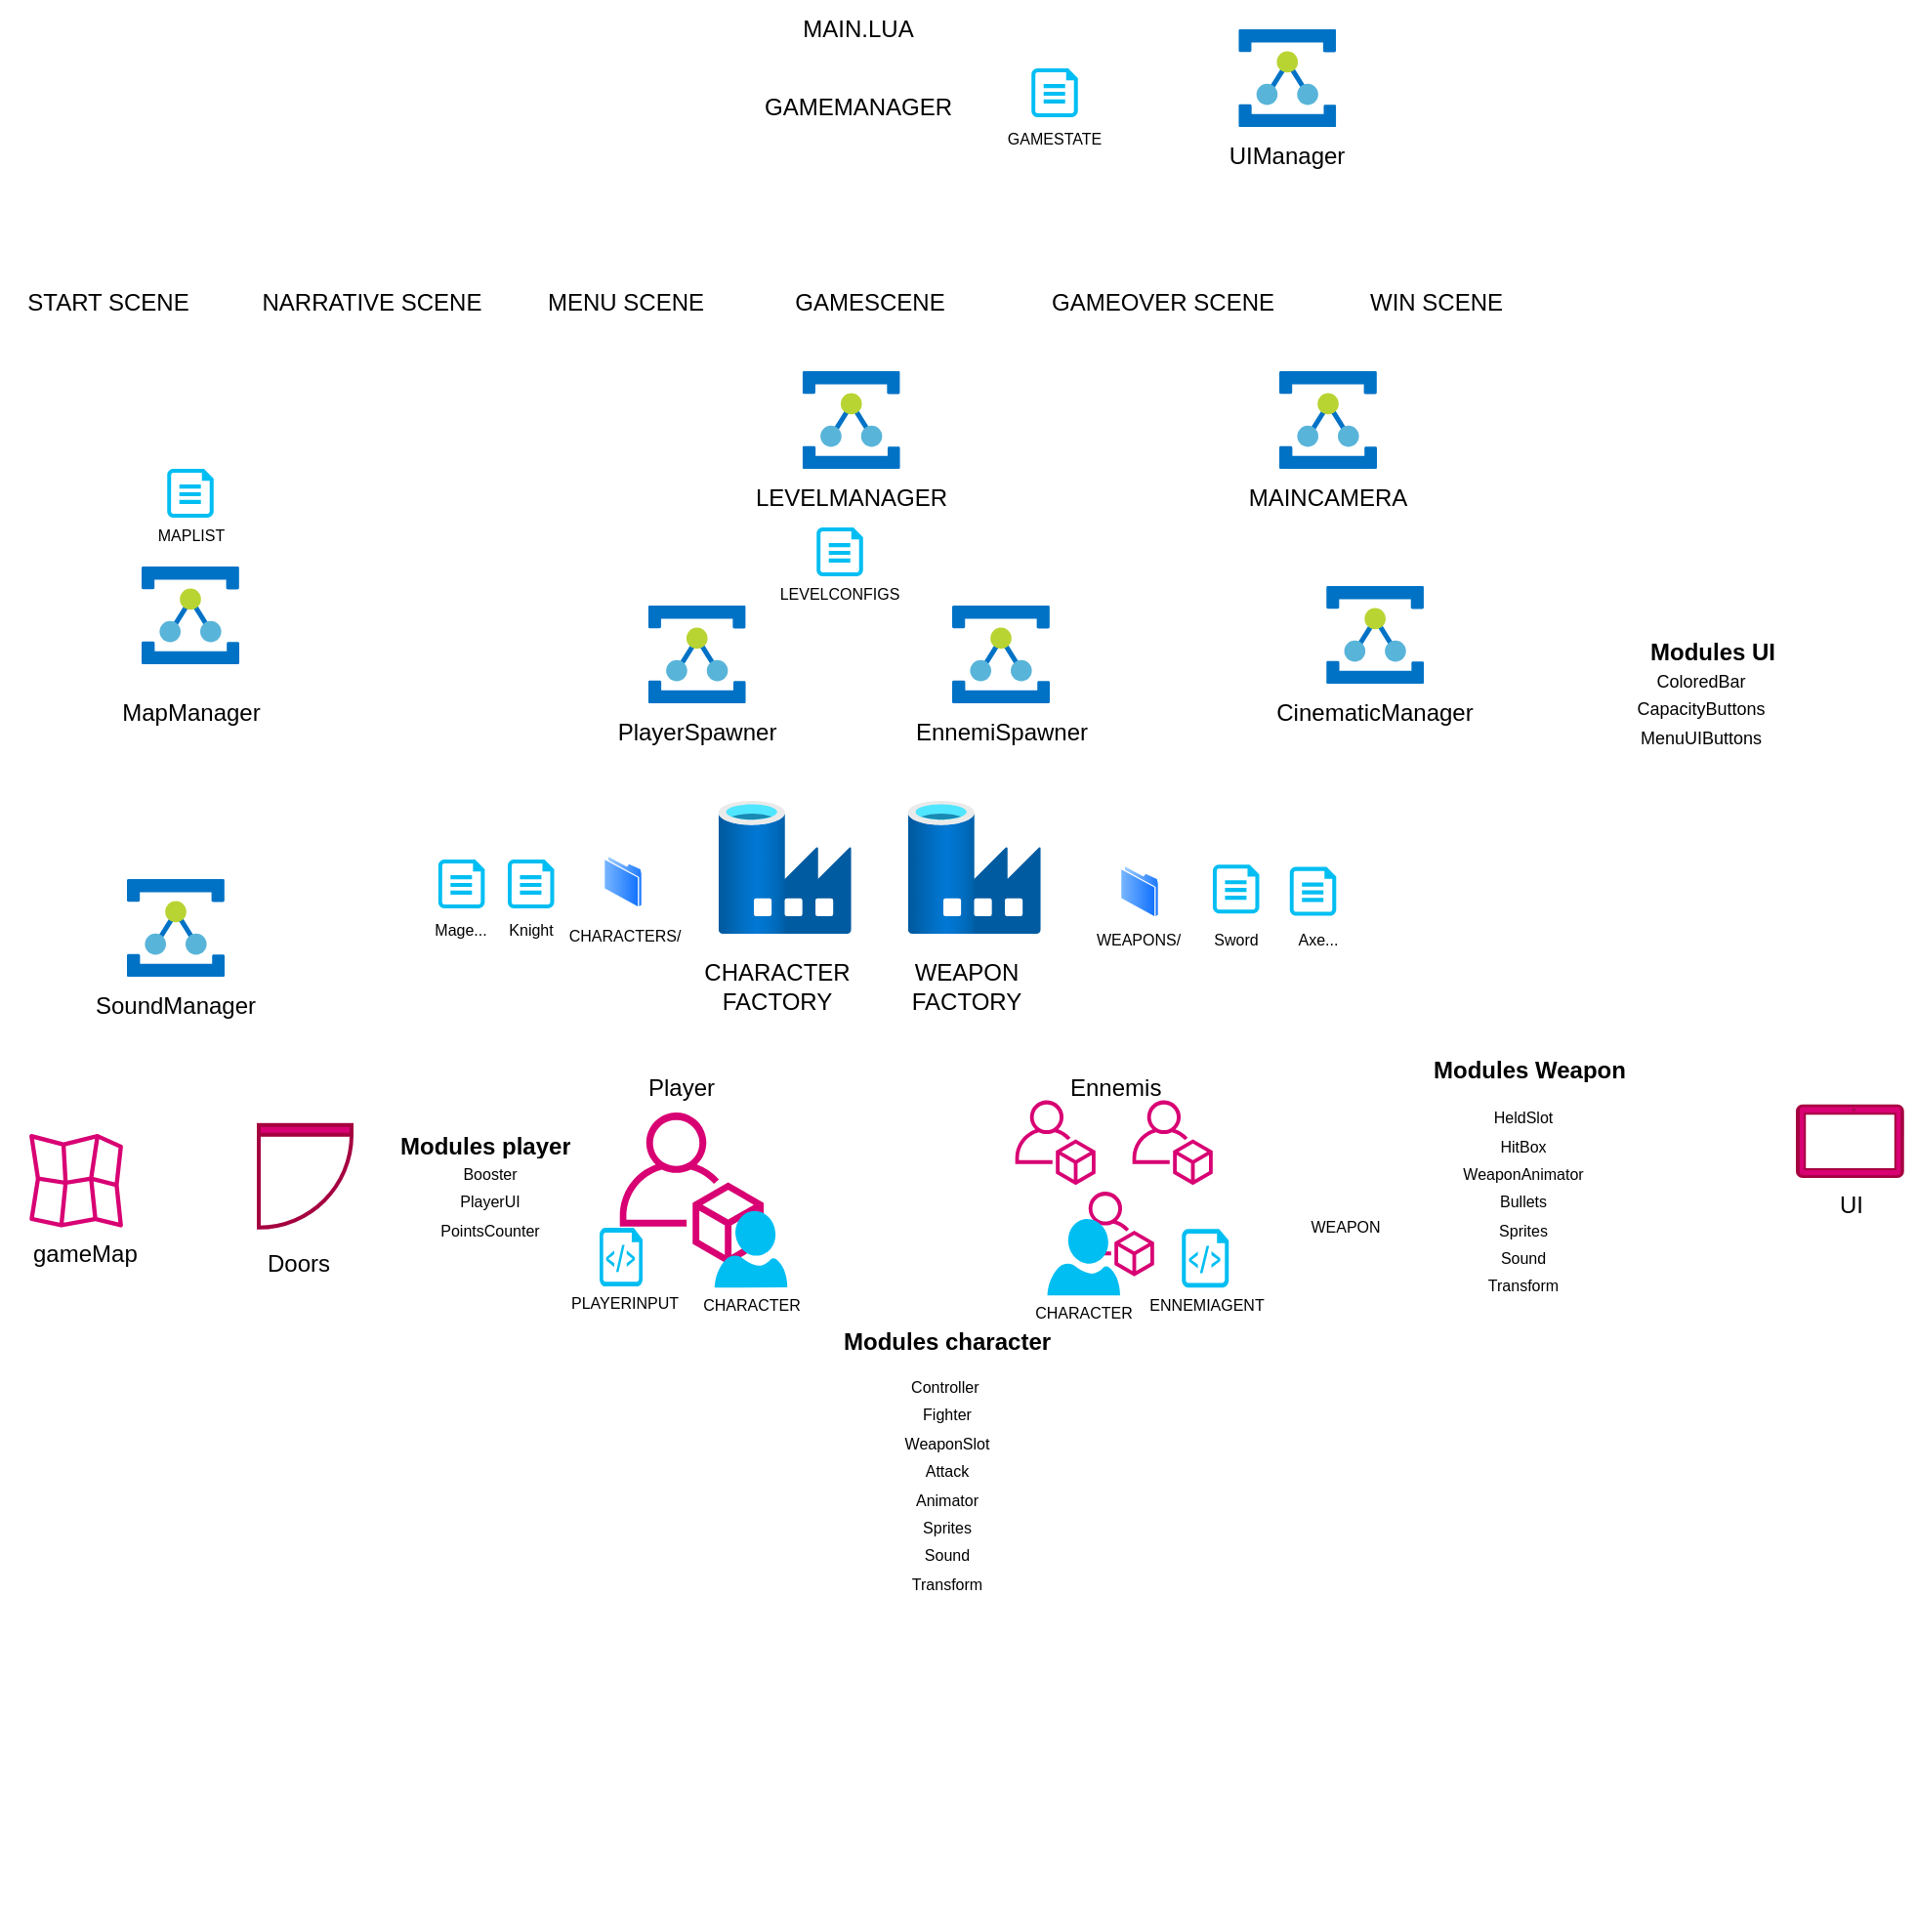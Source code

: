 <mxfile version="21.3.2" type="device">
  <diagram id="R2lEEEUBdFMjLlhIrx00" name="Page-1">
    <mxGraphModel dx="2625" dy="1453" grid="1" gridSize="10" guides="1" tooltips="1" connect="1" arrows="1" fold="1" page="1" pageScale="1" pageWidth="850" pageHeight="1100" math="0" shadow="0" extFonts="Permanent Marker^https://fonts.googleapis.com/css?family=Permanent+Marker">
      <root>
        <mxCell id="0" />
        <mxCell id="1" parent="0" />
        <mxCell id="JtXq3w6JuJcBuTQ-EOH--6" value="" style="group" vertex="1" connectable="0" parent="1">
          <mxGeometry x="474.87" y="670" width="68" height="110" as="geometry" />
        </mxCell>
        <mxCell id="JtXq3w6JuJcBuTQ-EOH--3" value="" style="image;aspect=fixed;html=1;points=[];align=center;fontSize=12;image=img/lib/azure2/databases/Data_Factory.svg;" vertex="1" parent="JtXq3w6JuJcBuTQ-EOH--6">
          <mxGeometry width="68" height="68" as="geometry" />
        </mxCell>
        <mxCell id="JtXq3w6JuJcBuTQ-EOH--5" value="WEAPON FACTORY" style="text;html=1;strokeColor=none;fillColor=none;align=center;verticalAlign=middle;whiteSpace=wrap;rounded=0;" vertex="1" parent="JtXq3w6JuJcBuTQ-EOH--6">
          <mxGeometry y="80" width="60" height="30" as="geometry" />
        </mxCell>
        <mxCell id="JtXq3w6JuJcBuTQ-EOH--7" value="" style="group" vertex="1" connectable="0" parent="1">
          <mxGeometry x="377.87" y="670" width="68" height="110" as="geometry" />
        </mxCell>
        <mxCell id="JtXq3w6JuJcBuTQ-EOH--2" value="" style="image;aspect=fixed;html=1;points=[];align=center;fontSize=12;image=img/lib/azure2/databases/Data_Factory.svg;" vertex="1" parent="JtXq3w6JuJcBuTQ-EOH--7">
          <mxGeometry width="68" height="68" as="geometry" />
        </mxCell>
        <mxCell id="JtXq3w6JuJcBuTQ-EOH--4" value="CHARACTER FACTORY" style="text;html=1;strokeColor=none;fillColor=none;align=center;verticalAlign=middle;whiteSpace=wrap;rounded=0;" vertex="1" parent="JtXq3w6JuJcBuTQ-EOH--7">
          <mxGeometry y="80" width="60" height="30" as="geometry" />
        </mxCell>
        <mxCell id="JtXq3w6JuJcBuTQ-EOH--8" value="EnnemiSpawner" style="text;html=1;strokeColor=none;fillColor=none;align=center;verticalAlign=middle;whiteSpace=wrap;rounded=0;" vertex="1" parent="1">
          <mxGeometry x="492.51" y="620" width="60" height="30" as="geometry" />
        </mxCell>
        <mxCell id="JtXq3w6JuJcBuTQ-EOH--15" value="" style="image;sketch=0;aspect=fixed;html=1;points=[];align=center;fontSize=12;image=img/lib/mscae/Service_Bus_Relay.svg;" vertex="1" parent="1">
          <mxGeometry x="497.51" y="570" width="50" height="50" as="geometry" />
        </mxCell>
        <mxCell id="JtXq3w6JuJcBuTQ-EOH--17" value="" style="image;sketch=0;aspect=fixed;html=1;points=[];align=center;fontSize=12;image=img/lib/mscae/Service_Bus_Relay.svg;" vertex="1" parent="1">
          <mxGeometry x="341.87" y="570" width="50" height="50" as="geometry" />
        </mxCell>
        <mxCell id="JtXq3w6JuJcBuTQ-EOH--18" value="PlayerSpawner" style="text;html=1;strokeColor=none;fillColor=none;align=center;verticalAlign=middle;whiteSpace=wrap;rounded=0;" vertex="1" parent="1">
          <mxGeometry x="336.87" y="620" width="60" height="30" as="geometry" />
        </mxCell>
        <mxCell id="JtXq3w6JuJcBuTQ-EOH--21" value="" style="sketch=0;outlineConnect=0;fontColor=#ffffff;fillColor=#d80073;strokeColor=#A50040;dashed=0;verticalLabelPosition=bottom;verticalAlign=top;align=center;html=1;fontSize=12;fontStyle=0;aspect=fixed;pointerEvents=1;shape=mxgraph.aws4.organizations_account;" vertex="1" parent="1">
          <mxGeometry x="327.19" y="829.27" width="74" height="78" as="geometry" />
        </mxCell>
        <mxCell id="JtXq3w6JuJcBuTQ-EOH--24" value="" style="sketch=0;outlineConnect=0;fontColor=#ffffff;fillColor=#d80073;strokeColor=#A50040;dashed=0;verticalLabelPosition=bottom;verticalAlign=top;align=center;html=1;fontSize=12;fontStyle=0;aspect=fixed;pointerEvents=1;shape=mxgraph.aws4.organizations_account;" vertex="1" parent="1">
          <mxGeometry x="529.73" y="823.15" width="41.27" height="43.5" as="geometry" />
        </mxCell>
        <mxCell id="JtXq3w6JuJcBuTQ-EOH--25" value="" style="sketch=0;outlineConnect=0;fontColor=#ffffff;fillColor=#d80073;strokeColor=#A50040;dashed=0;verticalLabelPosition=bottom;verticalAlign=top;align=center;html=1;fontSize=12;fontStyle=0;aspect=fixed;pointerEvents=1;shape=mxgraph.aws4.organizations_account;" vertex="1" parent="1">
          <mxGeometry x="589.73" y="823.15" width="41.27" height="43.5" as="geometry" />
        </mxCell>
        <mxCell id="JtXq3w6JuJcBuTQ-EOH--26" value="" style="sketch=0;outlineConnect=0;fontColor=#ffffff;fillColor=#d80073;strokeColor=#A50040;dashed=0;verticalLabelPosition=bottom;verticalAlign=top;align=center;html=1;fontSize=12;fontStyle=0;aspect=fixed;pointerEvents=1;shape=mxgraph.aws4.organizations_account;" vertex="1" parent="1">
          <mxGeometry x="559.73" y="869.9" width="41.27" height="43.5" as="geometry" />
        </mxCell>
        <mxCell id="JtXq3w6JuJcBuTQ-EOH--27" value="" style="image;sketch=0;aspect=fixed;html=1;points=[];align=center;fontSize=12;image=img/lib/mscae/Service_Bus_Relay.svg;" vertex="1" parent="1">
          <mxGeometry x="420.87" y="450" width="50" height="50" as="geometry" />
        </mxCell>
        <mxCell id="JtXq3w6JuJcBuTQ-EOH--28" value="LEVELMANAGER" style="text;html=1;strokeColor=none;fillColor=none;align=center;verticalAlign=middle;whiteSpace=wrap;rounded=0;" vertex="1" parent="1">
          <mxGeometry x="415.87" y="500" width="60" height="30" as="geometry" />
        </mxCell>
        <mxCell id="JtXq3w6JuJcBuTQ-EOH--35" value="" style="group" vertex="1" connectable="0" parent="1">
          <mxGeometry x="425" y="530" width="30" height="40" as="geometry" />
        </mxCell>
        <mxCell id="JtXq3w6JuJcBuTQ-EOH--33" value="" style="verticalLabelPosition=bottom;html=1;verticalAlign=top;align=center;strokeColor=none;fillColor=#00BEF2;shape=mxgraph.azure.cloud_services_configuration_file;pointerEvents=1;" vertex="1" parent="JtXq3w6JuJcBuTQ-EOH--35">
          <mxGeometry x="3.125" width="23.75" height="25" as="geometry" />
        </mxCell>
        <mxCell id="JtXq3w6JuJcBuTQ-EOH--34" value="&lt;font style=&quot;font-size: 8px;&quot;&gt;LEVELCONFIGS&lt;/font&gt;" style="text;html=1;strokeColor=none;fillColor=none;align=center;verticalAlign=middle;whiteSpace=wrap;rounded=0;" vertex="1" parent="JtXq3w6JuJcBuTQ-EOH--35">
          <mxGeometry y="25" width="30" height="15" as="geometry" />
        </mxCell>
        <mxCell id="JtXq3w6JuJcBuTQ-EOH--46" value="MAIN.LUA" style="text;html=1;align=center;verticalAlign=middle;resizable=0;points=[];autosize=1;strokeColor=none;fillColor=none;" vertex="1" parent="1">
          <mxGeometry x="409" y="260" width="80" height="30" as="geometry" />
        </mxCell>
        <mxCell id="JtXq3w6JuJcBuTQ-EOH--47" value="GAMEMANAGER" style="text;html=1;align=center;verticalAlign=middle;resizable=0;points=[];autosize=1;strokeColor=none;fillColor=none;" vertex="1" parent="1">
          <mxGeometry x="389" y="300" width="120" height="30" as="geometry" />
        </mxCell>
        <mxCell id="JtXq3w6JuJcBuTQ-EOH--48" value="" style="verticalLabelPosition=bottom;html=1;verticalAlign=top;align=center;strokeColor=none;fillColor=#00BEF2;shape=mxgraph.azure.cloud_services_configuration_file;pointerEvents=1;" vertex="1" parent="1">
          <mxGeometry x="538.125" y="295" width="23.75" height="25" as="geometry" />
        </mxCell>
        <mxCell id="JtXq3w6JuJcBuTQ-EOH--49" value="&lt;font style=&quot;font-size: 8px;&quot;&gt;GAMESTATE&lt;/font&gt;" style="text;html=1;strokeColor=none;fillColor=none;align=center;verticalAlign=middle;whiteSpace=wrap;rounded=0;" vertex="1" parent="1">
          <mxGeometry x="535" y="325" width="30" height="10" as="geometry" />
        </mxCell>
        <mxCell id="JtXq3w6JuJcBuTQ-EOH--51" value="START SCENE" style="text;html=1;align=center;verticalAlign=middle;resizable=0;points=[];autosize=1;strokeColor=none;fillColor=none;" vertex="1" parent="1">
          <mxGeometry x="10" y="400" width="110" height="30" as="geometry" />
        </mxCell>
        <mxCell id="JtXq3w6JuJcBuTQ-EOH--52" value="NARRATIVE SCENE" style="text;html=1;align=center;verticalAlign=middle;resizable=0;points=[];autosize=1;strokeColor=none;fillColor=none;" vertex="1" parent="1">
          <mxGeometry x="130" y="400" width="140" height="30" as="geometry" />
        </mxCell>
        <mxCell id="JtXq3w6JuJcBuTQ-EOH--53" value="MENU SCENE" style="text;html=1;align=center;verticalAlign=middle;resizable=0;points=[];autosize=1;strokeColor=none;fillColor=none;" vertex="1" parent="1">
          <mxGeometry x="280" y="400" width="100" height="30" as="geometry" />
        </mxCell>
        <mxCell id="JtXq3w6JuJcBuTQ-EOH--54" value="GAMESCENE" style="text;html=1;align=center;verticalAlign=middle;resizable=0;points=[];autosize=1;strokeColor=none;fillColor=none;" vertex="1" parent="1">
          <mxGeometry x="405" y="400" width="100" height="30" as="geometry" />
        </mxCell>
        <mxCell id="JtXq3w6JuJcBuTQ-EOH--55" value="GAMEOVER SCENE" style="text;html=1;align=center;verticalAlign=middle;resizable=0;points=[];autosize=1;strokeColor=none;fillColor=none;" vertex="1" parent="1">
          <mxGeometry x="535" y="400" width="140" height="30" as="geometry" />
        </mxCell>
        <mxCell id="JtXq3w6JuJcBuTQ-EOH--56" value="WIN SCENE" style="text;html=1;align=center;verticalAlign=middle;resizable=0;points=[];autosize=1;strokeColor=none;fillColor=none;" vertex="1" parent="1">
          <mxGeometry x="700" y="400" width="90" height="30" as="geometry" />
        </mxCell>
        <mxCell id="JtXq3w6JuJcBuTQ-EOH--58" value="" style="verticalLabelPosition=bottom;html=1;verticalAlign=top;align=center;strokeColor=none;fillColor=#00BEF2;shape=mxgraph.azure.cloud_services_configuration_file;pointerEvents=1;" vertex="1" parent="1">
          <mxGeometry x="95.625" y="500" width="23.75" height="25" as="geometry" />
        </mxCell>
        <mxCell id="JtXq3w6JuJcBuTQ-EOH--59" value="&lt;font style=&quot;font-size: 8px;&quot;&gt;MAPLIST&lt;/font&gt;" style="text;html=1;strokeColor=none;fillColor=none;align=center;verticalAlign=middle;whiteSpace=wrap;rounded=0;" vertex="1" parent="1">
          <mxGeometry x="92.5" y="525" width="30" height="15" as="geometry" />
        </mxCell>
        <mxCell id="JtXq3w6JuJcBuTQ-EOH--60" value="" style="verticalLabelPosition=bottom;html=1;verticalAlign=top;align=center;strokeColor=none;fillColor=#00BEF2;shape=mxgraph.azure.cloud_services_configuration_file;pointerEvents=1;" vertex="1" parent="1">
          <mxGeometry x="630.995" y="702.6" width="23.75" height="25" as="geometry" />
        </mxCell>
        <mxCell id="JtXq3w6JuJcBuTQ-EOH--61" value="&lt;font style=&quot;font-size: 8px;&quot;&gt;WEAPONS/&lt;/font&gt;" style="text;html=1;strokeColor=none;fillColor=none;align=center;verticalAlign=middle;whiteSpace=wrap;rounded=0;" vertex="1" parent="1">
          <mxGeometry x="578.49" y="732.5" width="30" height="15" as="geometry" />
        </mxCell>
        <mxCell id="JtXq3w6JuJcBuTQ-EOH--62" value="" style="verticalLabelPosition=bottom;html=1;verticalAlign=top;align=center;strokeColor=none;fillColor=#00BEF2;shape=mxgraph.azure.cloud_services_configuration_file;pointerEvents=1;" vertex="1" parent="1">
          <mxGeometry x="269.995" y="700" width="23.75" height="25" as="geometry" />
        </mxCell>
        <mxCell id="JtXq3w6JuJcBuTQ-EOH--63" value="&lt;font style=&quot;font-size: 8px;&quot;&gt;CHARACTERS/&lt;/font&gt;" style="text;html=1;strokeColor=none;fillColor=none;align=center;verticalAlign=middle;whiteSpace=wrap;rounded=0;" vertex="1" parent="1">
          <mxGeometry x="315" y="730" width="30" height="15" as="geometry" />
        </mxCell>
        <mxCell id="JtXq3w6JuJcBuTQ-EOH--64" value="" style="image;sketch=0;aspect=fixed;html=1;points=[];align=center;fontSize=12;image=img/lib/mscae/Service_Bus_Relay.svg;" vertex="1" parent="1">
          <mxGeometry x="82.5" y="550" width="50" height="50" as="geometry" />
        </mxCell>
        <mxCell id="JtXq3w6JuJcBuTQ-EOH--65" value="MapManager" style="text;html=1;strokeColor=none;fillColor=none;align=center;verticalAlign=middle;whiteSpace=wrap;rounded=0;" vertex="1" parent="1">
          <mxGeometry x="77.5" y="610" width="60" height="30" as="geometry" />
        </mxCell>
        <mxCell id="JtXq3w6JuJcBuTQ-EOH--66" value="" style="image;sketch=0;aspect=fixed;html=1;points=[];align=center;fontSize=12;image=img/lib/mscae/Service_Bus_Relay.svg;" vertex="1" parent="1">
          <mxGeometry x="665" y="450" width="50" height="50" as="geometry" />
        </mxCell>
        <mxCell id="JtXq3w6JuJcBuTQ-EOH--67" value="MAINCAMERA" style="text;html=1;strokeColor=none;fillColor=none;align=center;verticalAlign=middle;whiteSpace=wrap;rounded=0;" vertex="1" parent="1">
          <mxGeometry x="660" y="500" width="60" height="30" as="geometry" />
        </mxCell>
        <mxCell id="JtXq3w6JuJcBuTQ-EOH--69" value="gameMap" style="text;whiteSpace=wrap;html=1;" vertex="1" parent="1">
          <mxGeometry x="25" y="888.4" width="40" height="20" as="geometry" />
        </mxCell>
        <mxCell id="JtXq3w6JuJcBuTQ-EOH--71" value="" style="verticalLabelPosition=bottom;html=1;verticalAlign=top;align=center;strokeColor=#A50040;fillColor=#d80073;shape=mxgraph.floorplan.doorLeft;labelBackgroundColor=#ffffff;strokeWidth=2;shadow=0;dashed=0;fontColor=#ffffff;" vertex="1" parent="1">
          <mxGeometry x="142.5" y="835.9" width="47.5" height="50" as="geometry" />
        </mxCell>
        <mxCell id="JtXq3w6JuJcBuTQ-EOH--72" value="Doors" style="text;whiteSpace=wrap;html=1;" vertex="1" parent="1">
          <mxGeometry x="145" y="893.4" width="40" height="20" as="geometry" />
        </mxCell>
        <mxCell id="JtXq3w6JuJcBuTQ-EOH--75" value="" style="verticalLabelPosition=bottom;html=1;verticalAlign=top;align=center;strokeColor=none;fillColor=#00BEF2;shape=mxgraph.azure.script_file;pointerEvents=1;" vertex="1" parent="1">
          <mxGeometry x="317" y="888.52" width="22" height="30" as="geometry" />
        </mxCell>
        <mxCell id="JtXq3w6JuJcBuTQ-EOH--76" value="&lt;font style=&quot;font-size: 8px;&quot;&gt;PLAYERINPUT&lt;/font&gt;" style="text;html=1;strokeColor=none;fillColor=none;align=center;verticalAlign=middle;whiteSpace=wrap;rounded=0;" vertex="1" parent="1">
          <mxGeometry x="315.25" y="918.52" width="30" height="15" as="geometry" />
        </mxCell>
        <mxCell id="JtXq3w6JuJcBuTQ-EOH--77" value="" style="verticalLabelPosition=bottom;html=1;verticalAlign=top;align=center;strokeColor=none;fillColor=#00BEF2;shape=mxgraph.azure.script_file;pointerEvents=1;" vertex="1" parent="1">
          <mxGeometry x="615.13" y="889.07" width="24" height="30" as="geometry" />
        </mxCell>
        <mxCell id="JtXq3w6JuJcBuTQ-EOH--78" value="&lt;font style=&quot;font-size: 8px;&quot;&gt;ENNEMIAGENT&lt;/font&gt;" style="text;html=1;strokeColor=none;fillColor=none;align=center;verticalAlign=middle;whiteSpace=wrap;rounded=0;" vertex="1" parent="1">
          <mxGeometry x="613.38" y="919.07" width="30" height="15" as="geometry" />
        </mxCell>
        <mxCell id="JtXq3w6JuJcBuTQ-EOH--80" value="" style="verticalLabelPosition=bottom;html=1;verticalAlign=top;align=center;strokeColor=none;fillColor=#00BEF2;shape=mxgraph.azure.user;" vertex="1" parent="1">
          <mxGeometry x="375.88" y="879.87" width="37.24" height="39.2" as="geometry" />
        </mxCell>
        <mxCell id="JtXq3w6JuJcBuTQ-EOH--81" value="&lt;font style=&quot;font-size: 8px;&quot;&gt;CHARACTER&lt;/font&gt;" style="text;html=1;strokeColor=none;fillColor=none;align=center;verticalAlign=middle;whiteSpace=wrap;rounded=0;" vertex="1" parent="1">
          <mxGeometry x="380" y="919.07" width="30" height="15" as="geometry" />
        </mxCell>
        <mxCell id="JtXq3w6JuJcBuTQ-EOH--82" value="&lt;font style=&quot;font-size: 8px;&quot;&gt;CHARACTER&lt;/font&gt;" style="text;html=1;strokeColor=none;fillColor=none;align=center;verticalAlign=middle;whiteSpace=wrap;rounded=0;" vertex="1" parent="1">
          <mxGeometry x="549.82" y="923.15" width="30" height="15" as="geometry" />
        </mxCell>
        <mxCell id="JtXq3w6JuJcBuTQ-EOH--84" value="" style="shape=image;html=1;verticalAlign=top;verticalLabelPosition=bottom;labelBackgroundColor=#ffffff;imageAspect=0;aspect=fixed;image=https://cdn4.iconfinder.com/data/icons/game-of-thrones-4/64/game_of_thrones_game_thrones_series_ice_sword_weapon-128.png" vertex="1" parent="1">
          <mxGeometry x="675" y="829.27" width="49.87" height="49.87" as="geometry" />
        </mxCell>
        <mxCell id="JtXq3w6JuJcBuTQ-EOH--85" value="&lt;font style=&quot;font-size: 8px;&quot;&gt;WEAPON&lt;/font&gt;" style="text;html=1;strokeColor=none;fillColor=none;align=center;verticalAlign=middle;whiteSpace=wrap;rounded=0;" vertex="1" parent="1">
          <mxGeometry x="684.07" y="879.69" width="30" height="15" as="geometry" />
        </mxCell>
        <mxCell id="JtXq3w6JuJcBuTQ-EOH--22" value="" style="verticalLabelPosition=bottom;html=1;verticalAlign=top;align=center;strokeColor=none;fillColor=#00BEF2;shape=mxgraph.azure.user;" vertex="1" parent="1">
          <mxGeometry x="546.25" y="883.95" width="37.24" height="39.2" as="geometry" />
        </mxCell>
        <mxCell id="JtXq3w6JuJcBuTQ-EOH--87" value="Ennemis" style="text;whiteSpace=wrap;html=1;" vertex="1" parent="1">
          <mxGeometry x="555.63" y="803.15" width="40" height="20" as="geometry" />
        </mxCell>
        <mxCell id="JtXq3w6JuJcBuTQ-EOH--89" value="Player" style="text;whiteSpace=wrap;html=1;" vertex="1" parent="1">
          <mxGeometry x="340" y="803.15" width="40" height="20" as="geometry" />
        </mxCell>
        <mxCell id="JtXq3w6JuJcBuTQ-EOH--92" value="&lt;h1&gt;&lt;font style=&quot;font-size: 12px;&quot;&gt;Modules character&lt;/font&gt;&lt;/h1&gt;" style="text;html=1;strokeColor=none;fillColor=none;spacing=5;spacingTop=-20;whiteSpace=wrap;overflow=hidden;rounded=0;" vertex="1" parent="1">
          <mxGeometry x="437.18" y="923.15" width="130" height="30" as="geometry" />
        </mxCell>
        <mxCell id="JtXq3w6JuJcBuTQ-EOH--93" value="&lt;h1&gt;&lt;font style=&quot;font-size: 12px;&quot;&gt;Modules player&lt;/font&gt;&lt;/h1&gt;" style="text;html=1;strokeColor=none;fillColor=none;spacing=5;spacingTop=-20;whiteSpace=wrap;overflow=hidden;rounded=0;" vertex="1" parent="1">
          <mxGeometry x="210" y="822.77" width="130" height="30" as="geometry" />
        </mxCell>
        <mxCell id="JtXq3w6JuJcBuTQ-EOH--94" style="edgeStyle=orthogonalEdgeStyle;rounded=0;orthogonalLoop=1;jettySize=auto;html=1;exitX=0.5;exitY=1;exitDx=0;exitDy=0;" edge="1" parent="1" source="JtXq3w6JuJcBuTQ-EOH--92" target="JtXq3w6JuJcBuTQ-EOH--92">
          <mxGeometry relative="1" as="geometry" />
        </mxCell>
        <mxCell id="JtXq3w6JuJcBuTQ-EOH--95" value="&lt;font style=&quot;font-size: 8px;&quot;&gt;Controller&amp;nbsp;&lt;br&gt;Fighter&lt;br&gt;WeaponSlot&lt;br&gt;Attack&lt;br&gt;Animator&lt;br&gt;Sprites&lt;br&gt;Sound&lt;br&gt;Transform&lt;/font&gt;" style="text;html=1;strokeColor=none;fillColor=none;align=center;verticalAlign=middle;whiteSpace=wrap;rounded=0;" vertex="1" parent="1">
          <mxGeometry x="464.73" y="1004.45" width="60" height="30" as="geometry" />
        </mxCell>
        <mxCell id="JtXq3w6JuJcBuTQ-EOH--96" value="&lt;font style=&quot;font-size: 8px;&quot;&gt;Booster&lt;br&gt;PlayerUI&lt;br&gt;PointsCounter&lt;/font&gt;" style="text;html=1;strokeColor=none;fillColor=none;align=center;verticalAlign=middle;whiteSpace=wrap;rounded=0;" vertex="1" parent="1">
          <mxGeometry x="231.31" y="859.07" width="60" height="30" as="geometry" />
        </mxCell>
        <mxCell id="JtXq3w6JuJcBuTQ-EOH--97" value="&lt;h1&gt;&lt;font style=&quot;font-size: 12px;&quot;&gt;Modules Weapon&lt;/font&gt;&lt;/h1&gt;" style="text;html=1;strokeColor=none;fillColor=none;spacing=5;spacingTop=-20;whiteSpace=wrap;overflow=hidden;rounded=0;" vertex="1" parent="1">
          <mxGeometry x="738.63" y="784.32" width="130" height="30" as="geometry" />
        </mxCell>
        <mxCell id="JtXq3w6JuJcBuTQ-EOH--98" value="&lt;font style=&quot;font-size: 8px;&quot;&gt;HeldSlot&lt;br&gt;HitBox&lt;br&gt;WeaponAnimator&lt;br&gt;Bullets&lt;br&gt;Sprites&lt;br&gt;Sound&lt;br&gt;Transform&lt;/font&gt;" style="text;html=1;strokeColor=none;fillColor=none;align=center;verticalAlign=middle;whiteSpace=wrap;rounded=0;" vertex="1" parent="1">
          <mxGeometry x="759.93" y="858.52" width="60" height="30" as="geometry" />
        </mxCell>
        <mxCell id="JtXq3w6JuJcBuTQ-EOH--103" value="" style="image;sketch=0;aspect=fixed;html=1;points=[];align=center;fontSize=12;image=img/lib/mscae/Service_Bus_Relay.svg;" vertex="1" parent="1">
          <mxGeometry x="75" y="710" width="50" height="50" as="geometry" />
        </mxCell>
        <mxCell id="JtXq3w6JuJcBuTQ-EOH--104" value="SoundManager" style="text;html=1;strokeColor=none;fillColor=none;align=center;verticalAlign=middle;whiteSpace=wrap;rounded=0;" vertex="1" parent="1">
          <mxGeometry x="70" y="760" width="60" height="30" as="geometry" />
        </mxCell>
        <mxCell id="JtXq3w6JuJcBuTQ-EOH--105" value="" style="image;sketch=0;aspect=fixed;html=1;points=[];align=center;fontSize=12;image=img/lib/mscae/Service_Bus_Relay.svg;" vertex="1" parent="1">
          <mxGeometry x="689.07" y="560" width="50" height="50" as="geometry" />
        </mxCell>
        <mxCell id="JtXq3w6JuJcBuTQ-EOH--106" value="CinematicManager" style="text;html=1;strokeColor=none;fillColor=none;align=center;verticalAlign=middle;whiteSpace=wrap;rounded=0;" vertex="1" parent="1">
          <mxGeometry x="684.07" y="610" width="60" height="30" as="geometry" />
        </mxCell>
        <mxCell id="JtXq3w6JuJcBuTQ-EOH--107" value="" style="image;sketch=0;aspect=fixed;html=1;points=[];align=center;fontSize=12;image=img/lib/mscae/Service_Bus_Relay.svg;" vertex="1" parent="1">
          <mxGeometry x="644.13" y="275" width="50" height="50" as="geometry" />
        </mxCell>
        <mxCell id="JtXq3w6JuJcBuTQ-EOH--108" value="UIManager" style="text;html=1;strokeColor=none;fillColor=none;align=center;verticalAlign=middle;whiteSpace=wrap;rounded=0;" vertex="1" parent="1">
          <mxGeometry x="639.13" y="325" width="60" height="30" as="geometry" />
        </mxCell>
        <mxCell id="JtXq3w6JuJcBuTQ-EOH--109" value="" style="shape=image;html=1;verticalAlign=top;verticalLabelPosition=bottom;labelBackgroundColor=#ffffff;imageAspect=0;aspect=fixed;image=https://cdn2.iconfinder.com/data/icons/vivid/48/controller-128.png" vertex="1" parent="1">
          <mxGeometry x="369.51" y="1120" width="128" height="128" as="geometry" />
        </mxCell>
        <mxCell id="JtXq3w6JuJcBuTQ-EOH--110" value="&lt;h1&gt;&lt;font style=&quot;font-size: 12px;&quot;&gt;Modules UI&lt;/font&gt;&lt;/h1&gt;" style="text;html=1;strokeColor=none;fillColor=none;spacing=5;spacingTop=-20;whiteSpace=wrap;overflow=hidden;rounded=0;" vertex="1" parent="1">
          <mxGeometry x="850" y="570.0" width="130" height="30" as="geometry" />
        </mxCell>
        <mxCell id="JtXq3w6JuJcBuTQ-EOH--111" value="&lt;font style=&quot;font-size: 9px;&quot;&gt;ColoredBar&lt;br&gt;CapacityButtons&lt;br&gt;MenuUIButtons&lt;/font&gt;" style="text;html=1;strokeColor=none;fillColor=none;align=center;verticalAlign=middle;whiteSpace=wrap;rounded=0;" vertex="1" parent="1">
          <mxGeometry x="851.3" y="607.1" width="60" height="30" as="geometry" />
        </mxCell>
        <mxCell id="JtXq3w6JuJcBuTQ-EOH--112" value="" style="image;aspect=fixed;perimeter=ellipsePerimeter;html=1;align=center;shadow=0;dashed=0;spacingTop=3;image=img/lib/active_directory/folder.svg;" vertex="1" parent="1">
          <mxGeometry x="583.49" y="702.6" width="20" height="27.4" as="geometry" />
        </mxCell>
        <mxCell id="JtXq3w6JuJcBuTQ-EOH--114" value="&lt;font style=&quot;font-size: 8px;&quot;&gt;Sword&lt;/font&gt;" style="text;html=1;strokeColor=none;fillColor=none;align=center;verticalAlign=middle;whiteSpace=wrap;rounded=0;" vertex="1" parent="1">
          <mxGeometry x="627.87" y="732.5" width="30" height="15" as="geometry" />
        </mxCell>
        <mxCell id="JtXq3w6JuJcBuTQ-EOH--117" value="" style="verticalLabelPosition=bottom;html=1;verticalAlign=top;align=center;strokeColor=none;fillColor=#00BEF2;shape=mxgraph.azure.cloud_services_configuration_file;pointerEvents=1;" vertex="1" parent="1">
          <mxGeometry x="670.385" y="703.8" width="23.75" height="25" as="geometry" />
        </mxCell>
        <mxCell id="JtXq3w6JuJcBuTQ-EOH--118" value="&lt;font style=&quot;font-size: 8px;&quot;&gt;Axe...&lt;/font&gt;" style="text;html=1;strokeColor=none;fillColor=none;align=center;verticalAlign=middle;whiteSpace=wrap;rounded=0;" vertex="1" parent="1">
          <mxGeometry x="670.39" y="732.5" width="30" height="15" as="geometry" />
        </mxCell>
        <mxCell id="JtXq3w6JuJcBuTQ-EOH--119" value="" style="image;aspect=fixed;perimeter=ellipsePerimeter;html=1;align=center;shadow=0;dashed=0;spacingTop=3;image=img/lib/active_directory/folder.svg;" vertex="1" parent="1">
          <mxGeometry x="319" y="697.6" width="20" height="27.4" as="geometry" />
        </mxCell>
        <mxCell id="JtXq3w6JuJcBuTQ-EOH--120" value="&lt;font style=&quot;font-size: 8px;&quot;&gt;Knight&lt;/font&gt;" style="text;html=1;strokeColor=none;fillColor=none;align=center;verticalAlign=middle;whiteSpace=wrap;rounded=0;" vertex="1" parent="1">
          <mxGeometry x="266.87" y="727.6" width="30" height="15" as="geometry" />
        </mxCell>
        <mxCell id="JtXq3w6JuJcBuTQ-EOH--122" value="" style="verticalLabelPosition=bottom;html=1;verticalAlign=top;align=center;strokeColor=none;fillColor=#00BEF2;shape=mxgraph.azure.cloud_services_configuration_file;pointerEvents=1;" vertex="1" parent="1">
          <mxGeometry x="234.435" y="700" width="23.75" height="25" as="geometry" />
        </mxCell>
        <mxCell id="JtXq3w6JuJcBuTQ-EOH--123" value="&lt;font style=&quot;font-size: 8px;&quot;&gt;Mage...&lt;/font&gt;" style="text;html=1;strokeColor=none;fillColor=none;align=center;verticalAlign=middle;whiteSpace=wrap;rounded=0;" vertex="1" parent="1">
          <mxGeometry x="231.31" y="727.6" width="30" height="15" as="geometry" />
        </mxCell>
        <mxCell id="JtXq3w6JuJcBuTQ-EOH--125" value="" style="sketch=0;outlineConnect=0;fontColor=#ffffff;fillColor=#d80073;strokeColor=#A50040;dashed=0;verticalLabelPosition=bottom;verticalAlign=top;align=center;html=1;fontSize=12;fontStyle=0;aspect=fixed;shape=mxgraph.aws4.location_service_map;" vertex="1" parent="1">
          <mxGeometry x="25" y="840.4" width="48" height="48" as="geometry" />
        </mxCell>
        <mxCell id="JtXq3w6JuJcBuTQ-EOH--126" value="" style="verticalLabelPosition=bottom;verticalAlign=top;html=1;shadow=0;dashed=0;strokeWidth=1;shape=mxgraph.android.tab2;strokeColor=#A50040;direction=north;fillColor=#d80073;fontColor=#ffffff;" vertex="1" parent="1">
          <mxGeometry x="930" y="825.91" width="54.37" height="36.6" as="geometry" />
        </mxCell>
        <mxCell id="JtXq3w6JuJcBuTQ-EOH--127" value="UI&lt;br&gt;" style="text;whiteSpace=wrap;html=1;" vertex="1" parent="1">
          <mxGeometry x="950.0" y="862.51" width="40" height="20" as="geometry" />
        </mxCell>
      </root>
    </mxGraphModel>
  </diagram>
</mxfile>
